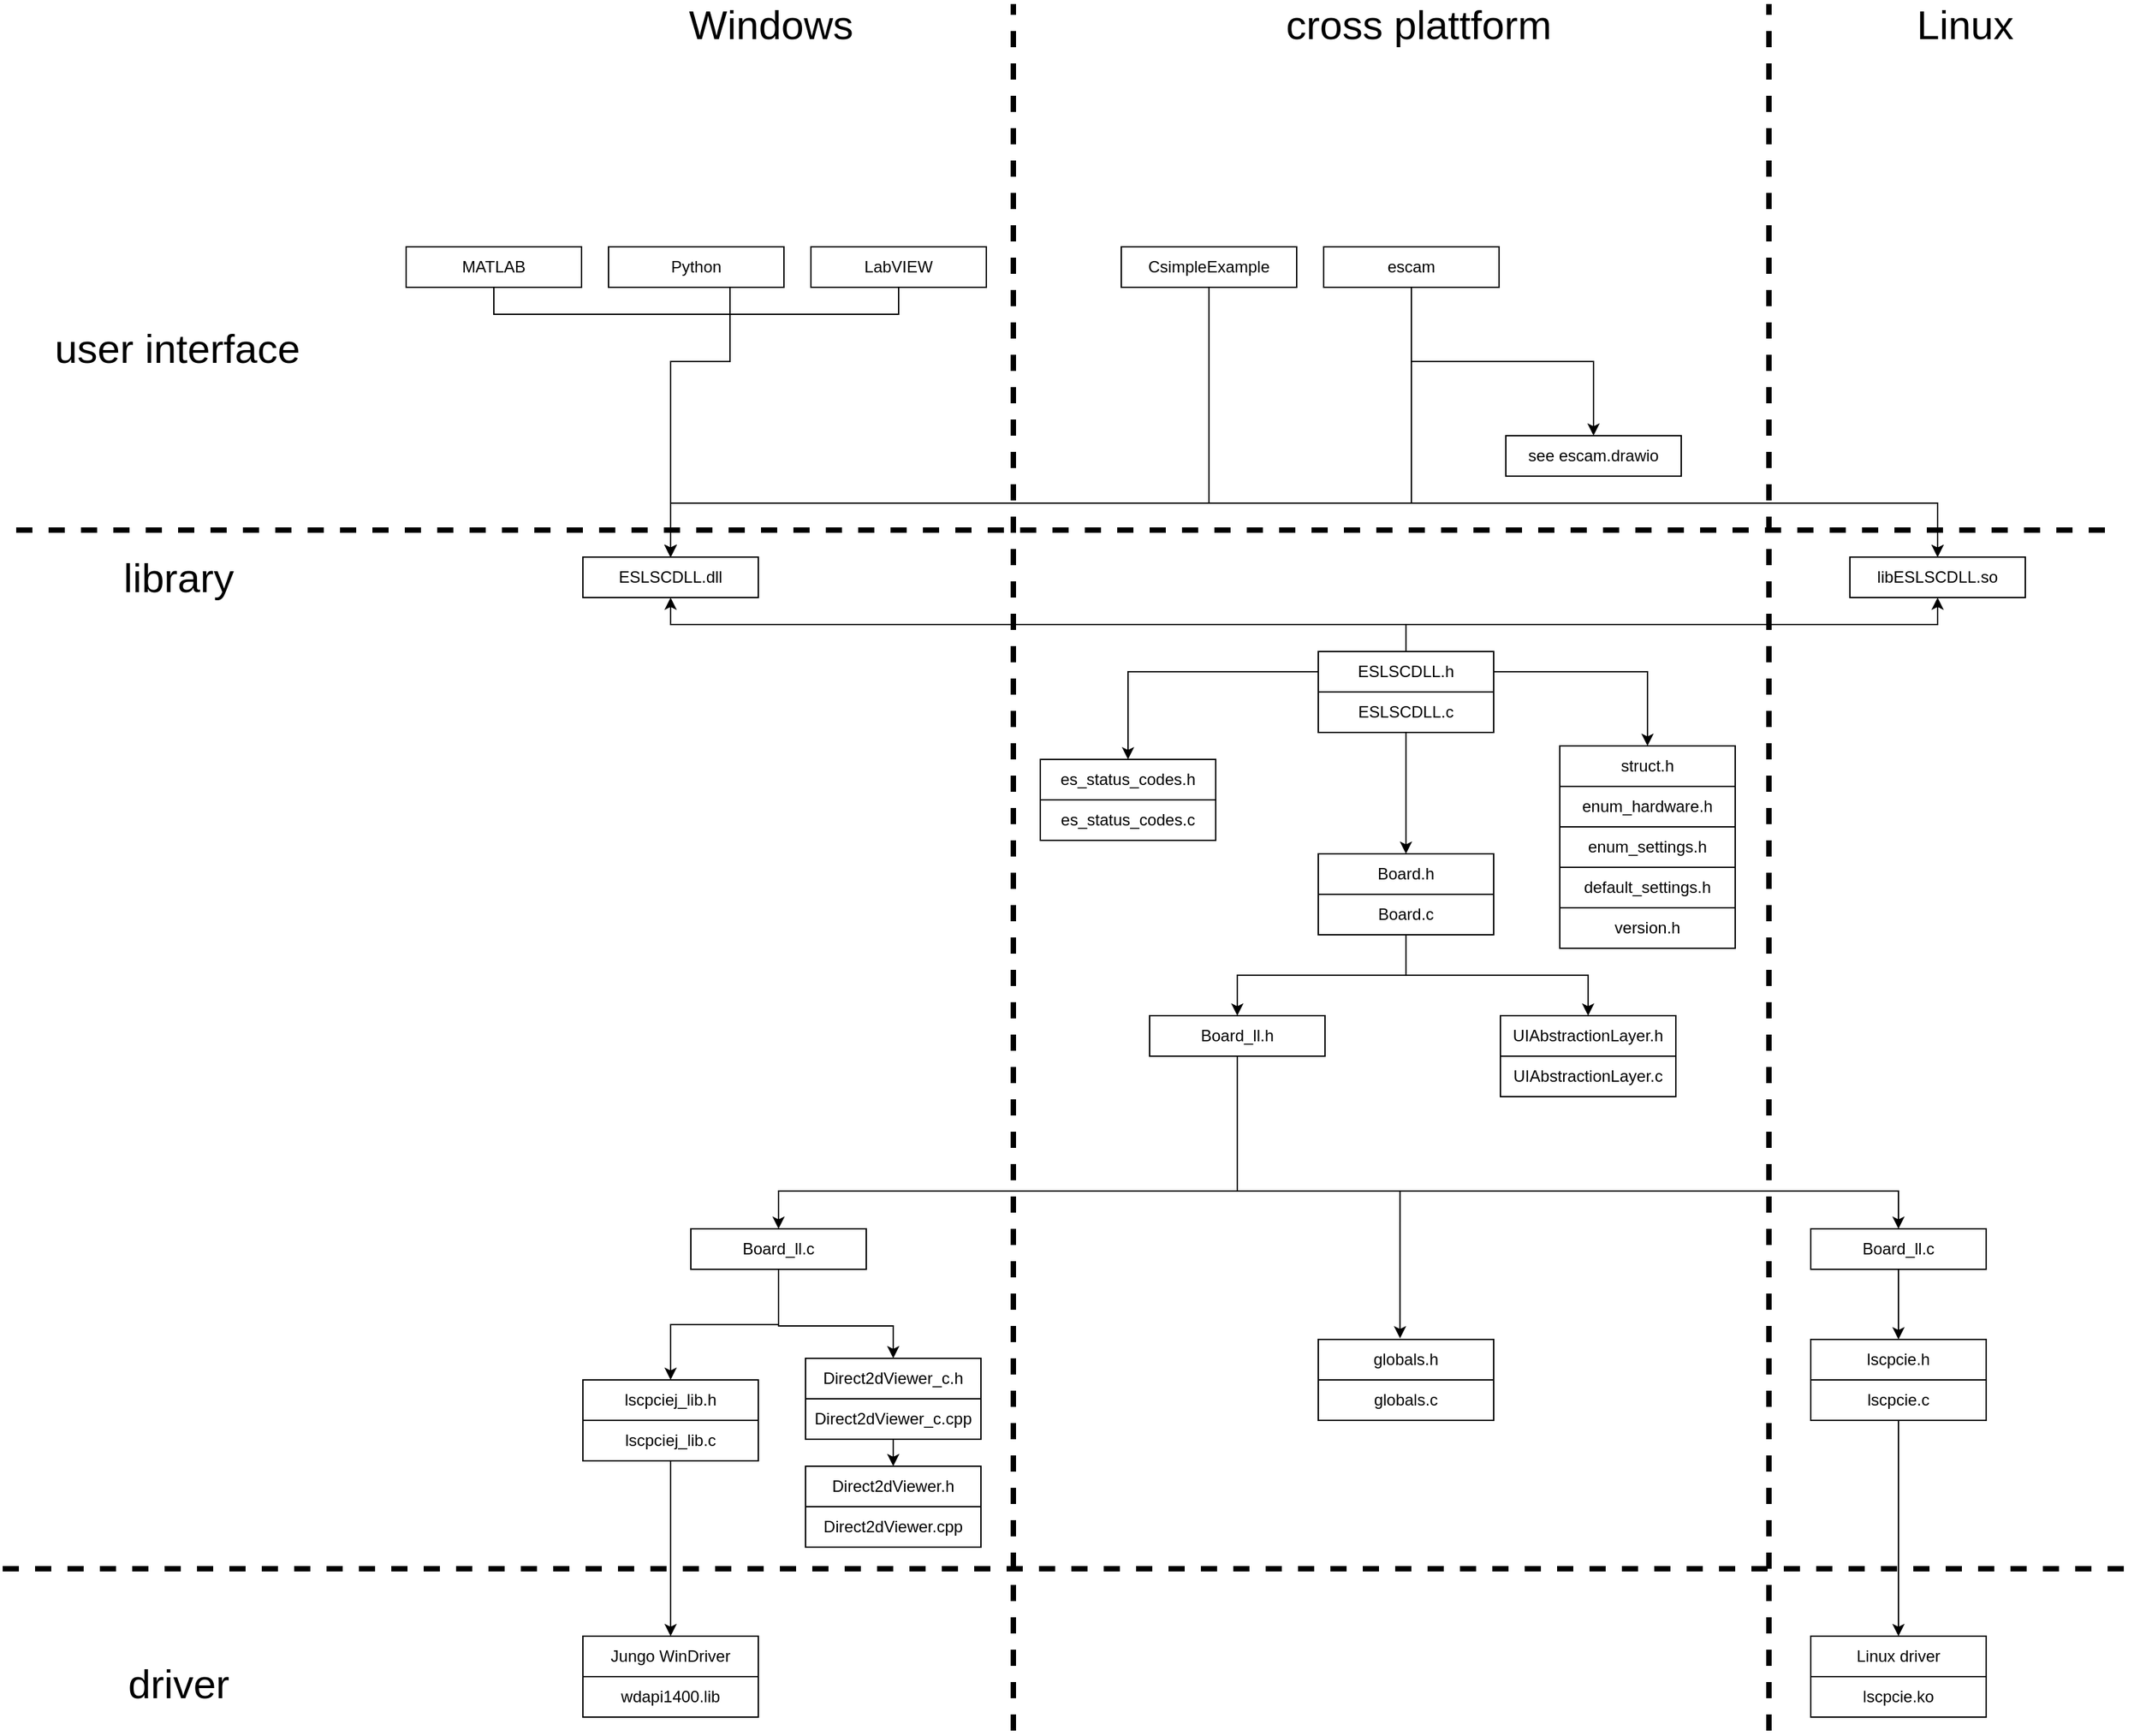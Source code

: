 <mxfile version="24.7.17">
  <diagram id="tgUKfehqLVmL-b8HQxhW" name="Page-1">
    <mxGraphModel dx="2346" dy="2295" grid="1" gridSize="10" guides="1" tooltips="1" connect="1" arrows="1" fold="1" page="1" pageScale="1" pageWidth="850" pageHeight="1100" math="0" shadow="0">
      <root>
        <mxCell id="0" />
        <mxCell id="1" parent="0" />
        <mxCell id="p_urfczNU5dsdLXzHAFD-1" value="Board.h" style="rounded=0;whiteSpace=wrap;html=1;" parent="1" vertex="1">
          <mxGeometry x="146" y="-450" width="130" height="30" as="geometry" />
        </mxCell>
        <mxCell id="p_urfczNU5dsdLXzHAFD-42" style="edgeStyle=orthogonalEdgeStyle;rounded=0;orthogonalLoop=1;jettySize=auto;html=1;exitX=0.5;exitY=1;exitDx=0;exitDy=0;entryX=0.5;entryY=0;entryDx=0;entryDy=0;" parent="1" source="p_urfczNU5dsdLXzHAFD-6" target="p_urfczNU5dsdLXzHAFD-7" edge="1">
          <mxGeometry relative="1" as="geometry" />
        </mxCell>
        <mxCell id="p_urfczNU5dsdLXzHAFD-52" style="edgeStyle=orthogonalEdgeStyle;rounded=0;orthogonalLoop=1;jettySize=auto;html=1;exitX=0.5;exitY=1;exitDx=0;exitDy=0;entryX=0.5;entryY=0;entryDx=0;entryDy=0;" parent="1" source="p_urfczNU5dsdLXzHAFD-6" target="p_urfczNU5dsdLXzHAFD-30" edge="1">
          <mxGeometry relative="1" as="geometry" />
        </mxCell>
        <mxCell id="p_urfczNU5dsdLXzHAFD-6" value="Board.c" style="rounded=0;whiteSpace=wrap;html=1;" parent="1" vertex="1">
          <mxGeometry x="146" y="-420" width="130" height="30" as="geometry" />
        </mxCell>
        <mxCell id="p_urfczNU5dsdLXzHAFD-85" style="edgeStyle=orthogonalEdgeStyle;rounded=0;orthogonalLoop=1;jettySize=auto;html=1;exitX=0.5;exitY=1;exitDx=0;exitDy=0;entryX=0.5;entryY=0;entryDx=0;entryDy=0;strokeWidth=1;" parent="1" source="p_urfczNU5dsdLXzHAFD-7" target="p_urfczNU5dsdLXzHAFD-9" edge="1">
          <mxGeometry relative="1" as="geometry">
            <Array as="points">
              <mxPoint x="86" y="-200" />
              <mxPoint x="576" y="-200" />
            </Array>
          </mxGeometry>
        </mxCell>
        <mxCell id="p_urfczNU5dsdLXzHAFD-86" style="edgeStyle=orthogonalEdgeStyle;rounded=0;orthogonalLoop=1;jettySize=auto;html=1;exitX=0.5;exitY=1;exitDx=0;exitDy=0;strokeWidth=1;entryX=0.5;entryY=0;entryDx=0;entryDy=0;" parent="1" source="p_urfczNU5dsdLXzHAFD-7" target="p_urfczNU5dsdLXzHAFD-8" edge="1">
          <mxGeometry relative="1" as="geometry">
            <Array as="points">
              <mxPoint x="86" y="-200" />
              <mxPoint x="-254" y="-200" />
            </Array>
          </mxGeometry>
        </mxCell>
        <mxCell id="p_urfczNU5dsdLXzHAFD-7" value="Board_ll.h" style="rounded=0;whiteSpace=wrap;html=1;" parent="1" vertex="1">
          <mxGeometry x="21" y="-330" width="130" height="30" as="geometry" />
        </mxCell>
        <mxCell id="p_urfczNU5dsdLXzHAFD-43" style="edgeStyle=orthogonalEdgeStyle;rounded=0;orthogonalLoop=1;jettySize=auto;html=1;exitX=0.5;exitY=1;exitDx=0;exitDy=0;entryX=0.5;entryY=0;entryDx=0;entryDy=0;" parent="1" source="p_urfczNU5dsdLXzHAFD-8" target="p_urfczNU5dsdLXzHAFD-24" edge="1">
          <mxGeometry relative="1" as="geometry" />
        </mxCell>
        <mxCell id="jxvw1qja2600821Guwrw-1" style="edgeStyle=orthogonalEdgeStyle;rounded=0;orthogonalLoop=1;jettySize=auto;html=1;entryX=0.5;entryY=0;entryDx=0;entryDy=0;" parent="1" source="p_urfczNU5dsdLXzHAFD-8" target="p_urfczNU5dsdLXzHAFD-34" edge="1">
          <mxGeometry relative="1" as="geometry">
            <Array as="points">
              <mxPoint x="-254" y="-100" />
              <mxPoint x="-169" y="-100" />
              <mxPoint x="-169" y="-85" />
            </Array>
          </mxGeometry>
        </mxCell>
        <mxCell id="p_urfczNU5dsdLXzHAFD-8" value="Board_ll.c" style="rounded=0;whiteSpace=wrap;html=1;" parent="1" vertex="1">
          <mxGeometry x="-319" y="-172" width="130" height="30" as="geometry" />
        </mxCell>
        <mxCell id="p_urfczNU5dsdLXzHAFD-46" style="edgeStyle=orthogonalEdgeStyle;rounded=0;orthogonalLoop=1;jettySize=auto;html=1;exitX=0.5;exitY=1;exitDx=0;exitDy=0;entryX=0.466;entryY=-0.027;entryDx=0;entryDy=0;entryPerimeter=0;" parent="1" source="p_urfczNU5dsdLXzHAFD-7" target="p_urfczNU5dsdLXzHAFD-16" edge="1">
          <mxGeometry relative="1" as="geometry">
            <Array as="points">
              <mxPoint x="86" y="-200" />
              <mxPoint x="207" y="-200" />
            </Array>
          </mxGeometry>
        </mxCell>
        <mxCell id="p_urfczNU5dsdLXzHAFD-72" style="edgeStyle=orthogonalEdgeStyle;rounded=0;orthogonalLoop=1;jettySize=auto;html=1;exitX=0.5;exitY=1;exitDx=0;exitDy=0;entryX=0.5;entryY=0;entryDx=0;entryDy=0;" parent="1" source="p_urfczNU5dsdLXzHAFD-9" target="p_urfczNU5dsdLXzHAFD-73" edge="1">
          <mxGeometry relative="1" as="geometry">
            <mxPoint x="581" y="-107" as="targetPoint" />
          </mxGeometry>
        </mxCell>
        <mxCell id="p_urfczNU5dsdLXzHAFD-9" value="Board_ll.c" style="rounded=0;whiteSpace=wrap;html=1;" parent="1" vertex="1">
          <mxGeometry x="511" y="-172" width="130" height="30" as="geometry" />
        </mxCell>
        <mxCell id="W871qx_Sbcsv2SWxShGU-2" style="edgeStyle=orthogonalEdgeStyle;rounded=0;orthogonalLoop=1;jettySize=auto;html=1;entryX=0.5;entryY=1;entryDx=0;entryDy=0;exitX=0.5;exitY=0;exitDx=0;exitDy=0;" edge="1" parent="1" source="p_urfczNU5dsdLXzHAFD-11" target="p_urfczNU5dsdLXzHAFD-61">
          <mxGeometry relative="1" as="geometry" />
        </mxCell>
        <mxCell id="W871qx_Sbcsv2SWxShGU-4" style="edgeStyle=orthogonalEdgeStyle;rounded=0;orthogonalLoop=1;jettySize=auto;html=1;exitX=0.5;exitY=0;exitDx=0;exitDy=0;entryX=0.5;entryY=1;entryDx=0;entryDy=0;" edge="1" parent="1" source="p_urfczNU5dsdLXzHAFD-11" target="W871qx_Sbcsv2SWxShGU-3">
          <mxGeometry relative="1" as="geometry" />
        </mxCell>
        <mxCell id="W871qx_Sbcsv2SWxShGU-12" style="edgeStyle=orthogonalEdgeStyle;rounded=0;orthogonalLoop=1;jettySize=auto;html=1;exitX=1;exitY=0.5;exitDx=0;exitDy=0;entryX=0.5;entryY=0;entryDx=0;entryDy=0;" edge="1" parent="1" source="p_urfczNU5dsdLXzHAFD-11" target="p_urfczNU5dsdLXzHAFD-15">
          <mxGeometry relative="1" as="geometry" />
        </mxCell>
        <mxCell id="W871qx_Sbcsv2SWxShGU-13" style="edgeStyle=orthogonalEdgeStyle;rounded=0;orthogonalLoop=1;jettySize=auto;html=1;entryX=0.5;entryY=0;entryDx=0;entryDy=0;" edge="1" parent="1" source="p_urfczNU5dsdLXzHAFD-11" target="p_urfczNU5dsdLXzHAFD-18">
          <mxGeometry relative="1" as="geometry" />
        </mxCell>
        <mxCell id="p_urfczNU5dsdLXzHAFD-11" value="ESLSCDLL.h" style="rounded=0;whiteSpace=wrap;html=1;" parent="1" vertex="1">
          <mxGeometry x="146" y="-600" width="130" height="30" as="geometry" />
        </mxCell>
        <mxCell id="p_urfczNU5dsdLXzHAFD-91" style="edgeStyle=orthogonalEdgeStyle;rounded=0;orthogonalLoop=1;jettySize=auto;html=1;exitX=0.5;exitY=1;exitDx=0;exitDy=0;entryX=0.5;entryY=0;entryDx=0;entryDy=0;strokeWidth=1;" parent="1" source="p_urfczNU5dsdLXzHAFD-12" target="p_urfczNU5dsdLXzHAFD-1" edge="1">
          <mxGeometry relative="1" as="geometry" />
        </mxCell>
        <mxCell id="p_urfczNU5dsdLXzHAFD-12" value="ESLSCDLL.c" style="rounded=0;whiteSpace=wrap;html=1;" parent="1" vertex="1">
          <mxGeometry x="146" y="-570" width="130" height="30" as="geometry" />
        </mxCell>
        <mxCell id="p_urfczNU5dsdLXzHAFD-13" value="enum_hardware.h" style="rounded=0;whiteSpace=wrap;html=1;" parent="1" vertex="1">
          <mxGeometry x="325" y="-500" width="130" height="30" as="geometry" />
        </mxCell>
        <mxCell id="p_urfczNU5dsdLXzHAFD-15" value="struct.h" style="rounded=0;whiteSpace=wrap;html=1;" parent="1" vertex="1">
          <mxGeometry x="325" y="-530" width="130" height="30" as="geometry" />
        </mxCell>
        <mxCell id="p_urfczNU5dsdLXzHAFD-16" value="globals.h" style="rounded=0;whiteSpace=wrap;html=1;" parent="1" vertex="1">
          <mxGeometry x="146" y="-90" width="130" height="30" as="geometry" />
        </mxCell>
        <mxCell id="p_urfczNU5dsdLXzHAFD-17" value="globals.c" style="rounded=0;whiteSpace=wrap;html=1;" parent="1" vertex="1">
          <mxGeometry x="146" y="-60" width="130" height="30" as="geometry" />
        </mxCell>
        <mxCell id="p_urfczNU5dsdLXzHAFD-18" value="es_status_codes.h" style="rounded=0;whiteSpace=wrap;html=1;" parent="1" vertex="1">
          <mxGeometry x="-60" y="-520" width="130" height="30" as="geometry" />
        </mxCell>
        <mxCell id="p_urfczNU5dsdLXzHAFD-19" value="es_status_codes.c" style="rounded=0;whiteSpace=wrap;html=1;" parent="1" vertex="1">
          <mxGeometry x="-60" y="-490" width="130" height="30" as="geometry" />
        </mxCell>
        <mxCell id="p_urfczNU5dsdLXzHAFD-20" value="default_settings.h" style="rounded=0;whiteSpace=wrap;html=1;" parent="1" vertex="1">
          <mxGeometry x="325" y="-440" width="130" height="30" as="geometry" />
        </mxCell>
        <mxCell id="p_urfczNU5dsdLXzHAFD-24" value="lscpciej_lib.h" style="rounded=0;whiteSpace=wrap;html=1;" parent="1" vertex="1">
          <mxGeometry x="-399" y="-60" width="130" height="30" as="geometry" />
        </mxCell>
        <mxCell id="p_urfczNU5dsdLXzHAFD-44" style="edgeStyle=orthogonalEdgeStyle;rounded=0;orthogonalLoop=1;jettySize=auto;html=1;exitX=0.5;exitY=1;exitDx=0;exitDy=0;entryX=0.5;entryY=0;entryDx=0;entryDy=0;" parent="1" source="p_urfczNU5dsdLXzHAFD-25" target="p_urfczNU5dsdLXzHAFD-29" edge="1">
          <mxGeometry relative="1" as="geometry" />
        </mxCell>
        <mxCell id="p_urfczNU5dsdLXzHAFD-25" value="lscpciej_lib.c" style="rounded=0;whiteSpace=wrap;html=1;" parent="1" vertex="1">
          <mxGeometry x="-399" y="-30" width="130" height="30" as="geometry" />
        </mxCell>
        <mxCell id="p_urfczNU5dsdLXzHAFD-27" value="wdapi1400.lib" style="rounded=0;whiteSpace=wrap;html=1;" parent="1" vertex="1">
          <mxGeometry x="-399" y="160" width="130" height="30" as="geometry" />
        </mxCell>
        <mxCell id="p_urfczNU5dsdLXzHAFD-29" value="Jungo WinDriver" style="rounded=0;whiteSpace=wrap;html=1;" parent="1" vertex="1">
          <mxGeometry x="-399" y="130" width="130" height="30" as="geometry" />
        </mxCell>
        <mxCell id="p_urfczNU5dsdLXzHAFD-30" value="UIAbstractionLayer.h" style="rounded=0;whiteSpace=wrap;html=1;" parent="1" vertex="1">
          <mxGeometry x="281" y="-330" width="130" height="30" as="geometry" />
        </mxCell>
        <mxCell id="p_urfczNU5dsdLXzHAFD-34" value="Direct2dViewer_c.h" style="rounded=0;whiteSpace=wrap;html=1;glass=0;" parent="1" vertex="1">
          <mxGeometry x="-234" y="-76" width="130" height="30" as="geometry" />
        </mxCell>
        <mxCell id="p_urfczNU5dsdLXzHAFD-41" style="edgeStyle=orthogonalEdgeStyle;rounded=0;orthogonalLoop=1;jettySize=auto;html=1;exitX=0.5;exitY=1;exitDx=0;exitDy=0;entryX=0.5;entryY=0;entryDx=0;entryDy=0;" parent="1" source="p_urfczNU5dsdLXzHAFD-35" target="p_urfczNU5dsdLXzHAFD-36" edge="1">
          <mxGeometry relative="1" as="geometry" />
        </mxCell>
        <mxCell id="p_urfczNU5dsdLXzHAFD-35" value="Direct2dViewer_c.cpp" style="rounded=0;whiteSpace=wrap;html=1;" parent="1" vertex="1">
          <mxGeometry x="-234" y="-46" width="130" height="30" as="geometry" />
        </mxCell>
        <mxCell id="p_urfczNU5dsdLXzHAFD-36" value="Direct2dViewer.h" style="rounded=0;whiteSpace=wrap;html=1;glass=0;" parent="1" vertex="1">
          <mxGeometry x="-234" y="4" width="130" height="30" as="geometry" />
        </mxCell>
        <mxCell id="p_urfczNU5dsdLXzHAFD-37" value="Direct2dViewer.cpp" style="rounded=0;whiteSpace=wrap;html=1;" parent="1" vertex="1">
          <mxGeometry x="-234" y="34" width="130" height="30" as="geometry" />
        </mxCell>
        <mxCell id="p_urfczNU5dsdLXzHAFD-61" value="ESLSCDLL.dll" style="rounded=0;whiteSpace=wrap;html=1;" parent="1" vertex="1">
          <mxGeometry x="-399" y="-670" width="130" height="30" as="geometry" />
        </mxCell>
        <mxCell id="p_urfczNU5dsdLXzHAFD-68" style="edgeStyle=orthogonalEdgeStyle;rounded=0;orthogonalLoop=1;jettySize=auto;html=1;exitX=0.5;exitY=1;exitDx=0;exitDy=0;entryX=0.5;entryY=0;entryDx=0;entryDy=0;" parent="1" source="p_urfczNU5dsdLXzHAFD-66" target="p_urfczNU5dsdLXzHAFD-61" edge="1">
          <mxGeometry relative="1" as="geometry">
            <Array as="points">
              <mxPoint x="-165" y="-850" />
              <mxPoint x="-290" y="-850" />
              <mxPoint x="-290" y="-815" />
              <mxPoint x="-334" y="-815" />
            </Array>
          </mxGeometry>
        </mxCell>
        <mxCell id="p_urfczNU5dsdLXzHAFD-66" value="LabVIEW" style="rounded=0;whiteSpace=wrap;html=1;" parent="1" vertex="1">
          <mxGeometry x="-230" y="-900" width="130" height="30" as="geometry" />
        </mxCell>
        <mxCell id="p_urfczNU5dsdLXzHAFD-104" style="edgeStyle=orthogonalEdgeStyle;rounded=0;orthogonalLoop=1;jettySize=auto;html=1;exitX=0.5;exitY=1;exitDx=0;exitDy=0;entryX=0.5;entryY=0;entryDx=0;entryDy=0;fontSize=30;strokeWidth=1;" parent="1" source="p_urfczNU5dsdLXzHAFD-70" target="p_urfczNU5dsdLXzHAFD-103" edge="1">
          <mxGeometry relative="1" as="geometry" />
        </mxCell>
        <mxCell id="W871qx_Sbcsv2SWxShGU-5" style="edgeStyle=orthogonalEdgeStyle;rounded=0;orthogonalLoop=1;jettySize=auto;html=1;exitX=0.5;exitY=1;exitDx=0;exitDy=0;entryX=0.5;entryY=0;entryDx=0;entryDy=0;" edge="1" parent="1" source="p_urfczNU5dsdLXzHAFD-70" target="W871qx_Sbcsv2SWxShGU-3">
          <mxGeometry relative="1" as="geometry">
            <Array as="points">
              <mxPoint x="215" y="-710" />
              <mxPoint x="605" y="-710" />
            </Array>
          </mxGeometry>
        </mxCell>
        <mxCell id="W871qx_Sbcsv2SWxShGU-6" style="edgeStyle=orthogonalEdgeStyle;rounded=0;orthogonalLoop=1;jettySize=auto;html=1;exitX=0.5;exitY=1;exitDx=0;exitDy=0;entryX=0.5;entryY=0;entryDx=0;entryDy=0;" edge="1" parent="1" source="p_urfczNU5dsdLXzHAFD-70" target="p_urfczNU5dsdLXzHAFD-61">
          <mxGeometry relative="1" as="geometry">
            <Array as="points">
              <mxPoint x="215" y="-710" />
              <mxPoint x="-334" y="-710" />
            </Array>
          </mxGeometry>
        </mxCell>
        <mxCell id="p_urfczNU5dsdLXzHAFD-70" value="escam" style="rounded=0;whiteSpace=wrap;html=1;" parent="1" vertex="1">
          <mxGeometry x="150" y="-900" width="130" height="30" as="geometry" />
        </mxCell>
        <mxCell id="p_urfczNU5dsdLXzHAFD-73" value="lscpcie.h" style="rounded=0;whiteSpace=wrap;html=1;" parent="1" vertex="1">
          <mxGeometry x="511" y="-90" width="130" height="30" as="geometry" />
        </mxCell>
        <mxCell id="p_urfczNU5dsdLXzHAFD-77" style="edgeStyle=orthogonalEdgeStyle;rounded=0;orthogonalLoop=1;jettySize=auto;html=1;entryX=0.5;entryY=0;entryDx=0;entryDy=0;" parent="1" source="p_urfczNU5dsdLXzHAFD-74" target="p_urfczNU5dsdLXzHAFD-76" edge="1">
          <mxGeometry relative="1" as="geometry" />
        </mxCell>
        <mxCell id="p_urfczNU5dsdLXzHAFD-74" value="lscpcie.c" style="rounded=0;whiteSpace=wrap;html=1;" parent="1" vertex="1">
          <mxGeometry x="511" y="-60" width="130" height="30" as="geometry" />
        </mxCell>
        <mxCell id="p_urfczNU5dsdLXzHAFD-75" value="lscpcie.ko" style="rounded=0;whiteSpace=wrap;html=1;" parent="1" vertex="1">
          <mxGeometry x="511" y="160" width="130" height="30" as="geometry" />
        </mxCell>
        <mxCell id="p_urfczNU5dsdLXzHAFD-76" value="Linux driver" style="rounded=0;whiteSpace=wrap;html=1;" parent="1" vertex="1">
          <mxGeometry x="511" y="130" width="130" height="30" as="geometry" />
        </mxCell>
        <mxCell id="p_urfczNU5dsdLXzHAFD-82" value="" style="endArrow=none;dashed=1;html=1;rounded=0;strokeWidth=4;" parent="1" edge="1">
          <mxGeometry width="50" height="50" relative="1" as="geometry">
            <mxPoint x="480" y="200" as="sourcePoint" />
            <mxPoint x="480" y="-1080" as="targetPoint" />
          </mxGeometry>
        </mxCell>
        <mxCell id="p_urfczNU5dsdLXzHAFD-83" value="" style="endArrow=none;dashed=1;html=1;rounded=0;strokeWidth=4;" parent="1" edge="1">
          <mxGeometry width="50" height="50" relative="1" as="geometry">
            <mxPoint x="-80" y="200" as="sourcePoint" />
            <mxPoint x="-80" y="-1080" as="targetPoint" />
          </mxGeometry>
        </mxCell>
        <mxCell id="p_urfczNU5dsdLXzHAFD-88" value="" style="endArrow=none;dashed=1;html=1;rounded=0;strokeWidth=4;" parent="1" edge="1">
          <mxGeometry width="50" height="50" relative="1" as="geometry">
            <mxPoint x="-829" y="80" as="sourcePoint" />
            <mxPoint x="751" y="80" as="targetPoint" />
          </mxGeometry>
        </mxCell>
        <mxCell id="p_urfczNU5dsdLXzHAFD-92" value="" style="endArrow=none;dashed=1;html=1;rounded=0;strokeWidth=4;" parent="1" edge="1">
          <mxGeometry width="50" height="50" relative="1" as="geometry">
            <mxPoint x="-819" y="-690" as="sourcePoint" />
            <mxPoint x="741" y="-690" as="targetPoint" />
          </mxGeometry>
        </mxCell>
        <mxCell id="p_urfczNU5dsdLXzHAFD-96" value="&lt;font style=&quot;font-size: 30px&quot;&gt;user interface&lt;/font&gt;" style="text;html=1;align=center;verticalAlign=middle;resizable=0;points=[];autosize=1;strokeColor=none;fillColor=none;" parent="1" vertex="1">
          <mxGeometry x="-800" y="-840" width="200" height="30" as="geometry" />
        </mxCell>
        <mxCell id="p_urfczNU5dsdLXzHAFD-97" value="&lt;font style=&quot;font-size: 30px&quot;&gt;library&lt;/font&gt;" style="text;html=1;align=center;verticalAlign=middle;resizable=0;points=[];autosize=1;strokeColor=none;fillColor=none;" parent="1" vertex="1">
          <mxGeometry x="-749" y="-670" width="100" height="30" as="geometry" />
        </mxCell>
        <mxCell id="p_urfczNU5dsdLXzHAFD-99" value="&lt;font style=&quot;font-size: 30px&quot;&gt;driver&lt;/font&gt;" style="text;html=1;align=center;verticalAlign=middle;resizable=0;points=[];autosize=1;strokeColor=none;fillColor=none;" parent="1" vertex="1">
          <mxGeometry x="-749" y="140" width="100" height="50" as="geometry" />
        </mxCell>
        <mxCell id="p_urfczNU5dsdLXzHAFD-100" value="&lt;font style=&quot;font-size: 30px&quot;&gt;Windows&lt;/font&gt;" style="text;html=1;align=center;verticalAlign=middle;resizable=0;points=[];autosize=1;strokeColor=none;fillColor=none;" parent="1" vertex="1">
          <mxGeometry x="-330" y="-1080" width="140" height="30" as="geometry" />
        </mxCell>
        <mxCell id="p_urfczNU5dsdLXzHAFD-101" value="&lt;font style=&quot;font-size: 30px&quot;&gt;cross plattform&lt;/font&gt;" style="text;html=1;align=center;verticalAlign=middle;resizable=0;points=[];autosize=1;strokeColor=none;fillColor=none;" parent="1" vertex="1">
          <mxGeometry x="115" y="-1080" width="210" height="30" as="geometry" />
        </mxCell>
        <mxCell id="p_urfczNU5dsdLXzHAFD-102" value="&lt;font style=&quot;font-size: 30px&quot;&gt;Linux&lt;/font&gt;" style="text;html=1;align=center;verticalAlign=middle;resizable=0;points=[];autosize=1;strokeColor=none;fillColor=none;" parent="1" vertex="1">
          <mxGeometry x="580" y="-1080" width="90" height="30" as="geometry" />
        </mxCell>
        <mxCell id="p_urfczNU5dsdLXzHAFD-103" value="see escam.drawio" style="rounded=0;whiteSpace=wrap;html=1;" parent="1" vertex="1">
          <mxGeometry x="285" y="-760" width="130" height="30" as="geometry" />
        </mxCell>
        <mxCell id="sNTQXGuIR_XhQcSb0ZdP-1" value="version.h" style="rounded=0;whiteSpace=wrap;html=1;" parent="1" vertex="1">
          <mxGeometry x="325" y="-410" width="130" height="30" as="geometry" />
        </mxCell>
        <mxCell id="sNTQXGuIR_XhQcSb0ZdP-6" style="edgeStyle=orthogonalEdgeStyle;rounded=0;orthogonalLoop=1;jettySize=auto;html=1;exitX=0.5;exitY=1;exitDx=0;exitDy=0;entryX=0.5;entryY=0;entryDx=0;entryDy=0;" parent="1" source="sNTQXGuIR_XhQcSb0ZdP-4" target="p_urfczNU5dsdLXzHAFD-61" edge="1">
          <mxGeometry relative="1" as="geometry">
            <Array as="points">
              <mxPoint x="-290" y="-870" />
              <mxPoint x="-290" y="-815" />
              <mxPoint x="-334" y="-815" />
            </Array>
          </mxGeometry>
        </mxCell>
        <mxCell id="sNTQXGuIR_XhQcSb0ZdP-4" value="Python" style="rounded=0;whiteSpace=wrap;html=1;" parent="1" vertex="1">
          <mxGeometry x="-380" y="-900" width="130" height="30" as="geometry" />
        </mxCell>
        <mxCell id="sNTQXGuIR_XhQcSb0ZdP-7" style="edgeStyle=orthogonalEdgeStyle;rounded=0;orthogonalLoop=1;jettySize=auto;html=1;exitX=0.5;exitY=1;exitDx=0;exitDy=0;entryX=0.5;entryY=0;entryDx=0;entryDy=0;" parent="1" source="sNTQXGuIR_XhQcSb0ZdP-5" target="p_urfczNU5dsdLXzHAFD-61" edge="1">
          <mxGeometry relative="1" as="geometry">
            <Array as="points">
              <mxPoint x="-465" y="-850" />
              <mxPoint x="-290" y="-850" />
              <mxPoint x="-290" y="-815" />
              <mxPoint x="-334" y="-815" />
            </Array>
          </mxGeometry>
        </mxCell>
        <mxCell id="sNTQXGuIR_XhQcSb0ZdP-5" value="MATLAB" style="rounded=0;whiteSpace=wrap;html=1;" parent="1" vertex="1">
          <mxGeometry x="-530" y="-900" width="130" height="30" as="geometry" />
        </mxCell>
        <mxCell id="W871qx_Sbcsv2SWxShGU-7" style="edgeStyle=orthogonalEdgeStyle;rounded=0;orthogonalLoop=1;jettySize=auto;html=1;exitX=0.5;exitY=1;exitDx=0;exitDy=0;entryX=0.5;entryY=0;entryDx=0;entryDy=0;" edge="1" parent="1" source="W871qx_Sbcsv2SWxShGU-1" target="W871qx_Sbcsv2SWxShGU-3">
          <mxGeometry relative="1" as="geometry">
            <Array as="points">
              <mxPoint x="65" y="-710" />
              <mxPoint x="605" y="-710" />
            </Array>
          </mxGeometry>
        </mxCell>
        <mxCell id="W871qx_Sbcsv2SWxShGU-8" style="edgeStyle=orthogonalEdgeStyle;rounded=0;orthogonalLoop=1;jettySize=auto;html=1;exitX=0.5;exitY=1;exitDx=0;exitDy=0;entryX=0.5;entryY=0;entryDx=0;entryDy=0;" edge="1" parent="1" source="W871qx_Sbcsv2SWxShGU-1" target="p_urfczNU5dsdLXzHAFD-61">
          <mxGeometry relative="1" as="geometry">
            <Array as="points">
              <mxPoint x="65" y="-710" />
              <mxPoint x="-334" y="-710" />
            </Array>
          </mxGeometry>
        </mxCell>
        <mxCell id="W871qx_Sbcsv2SWxShGU-1" value="CsimpleExample" style="rounded=0;whiteSpace=wrap;html=1;" vertex="1" parent="1">
          <mxGeometry y="-900" width="130" height="30" as="geometry" />
        </mxCell>
        <mxCell id="W871qx_Sbcsv2SWxShGU-3" value="libESLSCDLL.so" style="rounded=0;whiteSpace=wrap;html=1;" vertex="1" parent="1">
          <mxGeometry x="540" y="-670" width="130" height="30" as="geometry" />
        </mxCell>
        <mxCell id="W871qx_Sbcsv2SWxShGU-9" value="UIAbstractionLayer.c" style="rounded=0;whiteSpace=wrap;html=1;" vertex="1" parent="1">
          <mxGeometry x="281" y="-300" width="130" height="30" as="geometry" />
        </mxCell>
        <mxCell id="W871qx_Sbcsv2SWxShGU-11" value="enum_settings.h" style="rounded=0;whiteSpace=wrap;html=1;" vertex="1" parent="1">
          <mxGeometry x="325" y="-470" width="130" height="30" as="geometry" />
        </mxCell>
      </root>
    </mxGraphModel>
  </diagram>
</mxfile>

